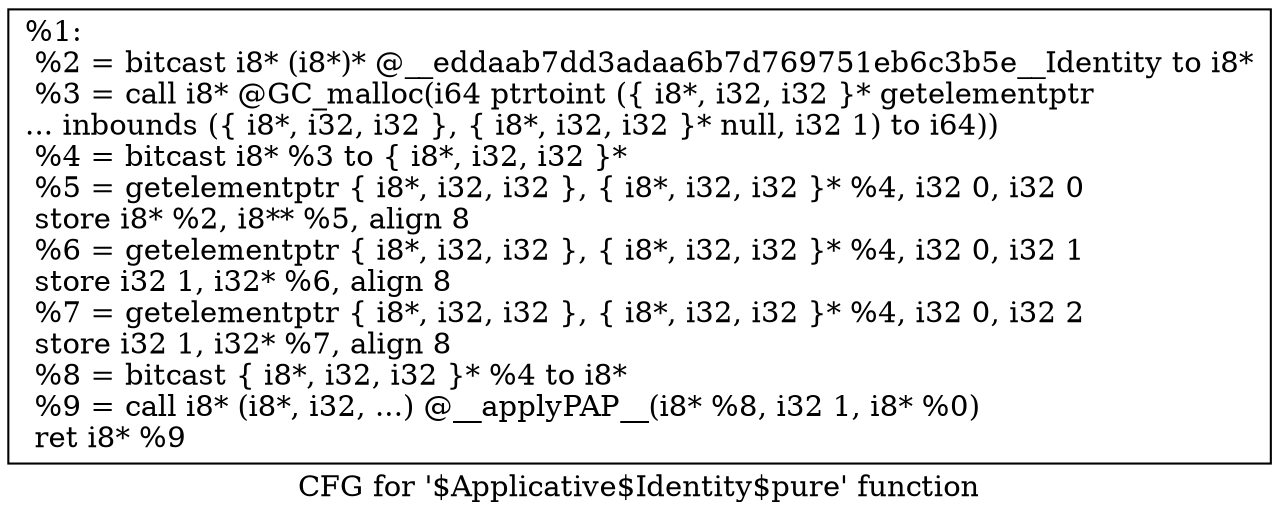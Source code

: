 digraph "CFG for '$Applicative$Identity$pure' function" {
	label="CFG for '$Applicative$Identity$pure' function";

	Node0x7f9812626950 [shape=record,label="{%1:\l  %2 = bitcast i8* (i8*)* @__eddaab7dd3adaa6b7d769751eb6c3b5e__Identity to i8*\l  %3 = call i8* @GC_malloc(i64 ptrtoint (\{ i8*, i32, i32 \}* getelementptr\l... inbounds (\{ i8*, i32, i32 \}, \{ i8*, i32, i32 \}* null, i32 1) to i64))\l  %4 = bitcast i8* %3 to \{ i8*, i32, i32 \}*\l  %5 = getelementptr \{ i8*, i32, i32 \}, \{ i8*, i32, i32 \}* %4, i32 0, i32 0\l  store i8* %2, i8** %5, align 8\l  %6 = getelementptr \{ i8*, i32, i32 \}, \{ i8*, i32, i32 \}* %4, i32 0, i32 1\l  store i32 1, i32* %6, align 8\l  %7 = getelementptr \{ i8*, i32, i32 \}, \{ i8*, i32, i32 \}* %4, i32 0, i32 2\l  store i32 1, i32* %7, align 8\l  %8 = bitcast \{ i8*, i32, i32 \}* %4 to i8*\l  %9 = call i8* (i8*, i32, ...) @__applyPAP__(i8* %8, i32 1, i8* %0)\l  ret i8* %9\l}"];
}
